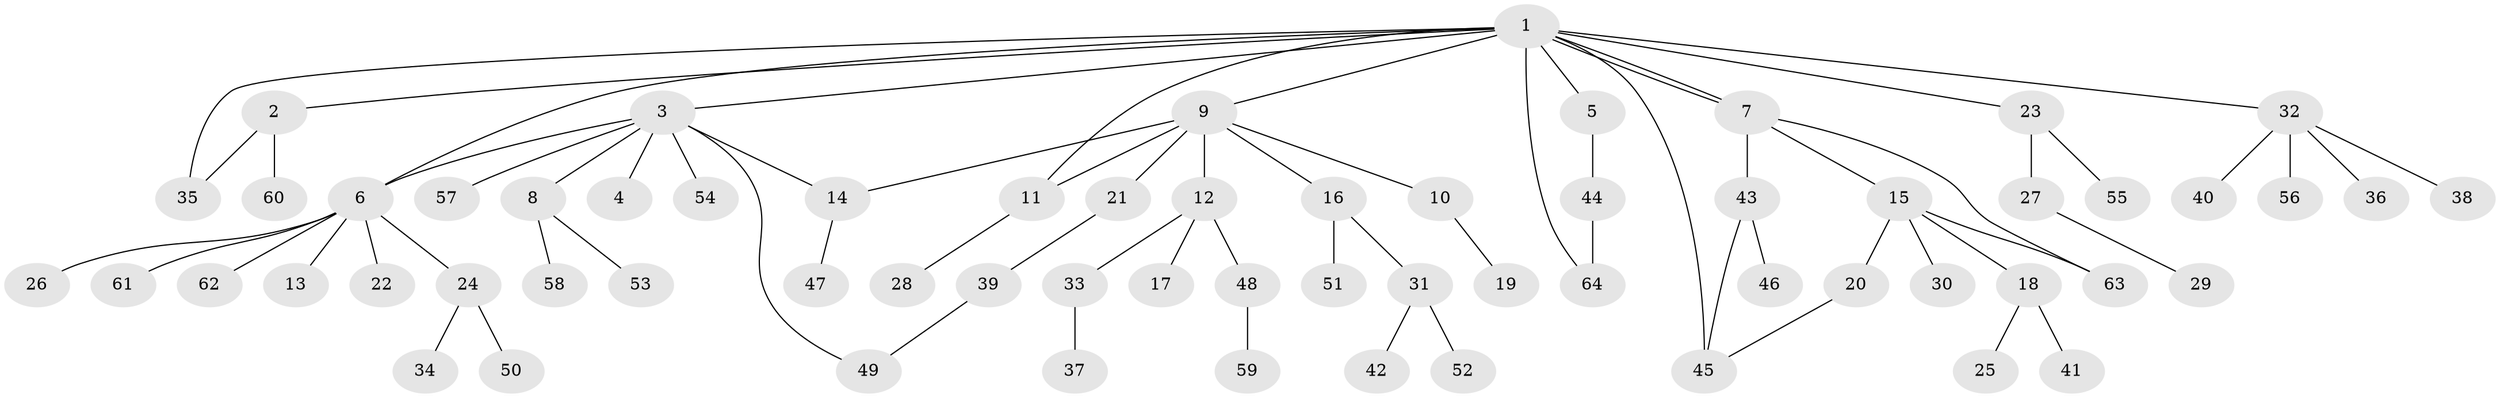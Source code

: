 // Generated by graph-tools (version 1.1) at 2025/35/03/09/25 02:35:17]
// undirected, 64 vertices, 73 edges
graph export_dot {
graph [start="1"]
  node [color=gray90,style=filled];
  1;
  2;
  3;
  4;
  5;
  6;
  7;
  8;
  9;
  10;
  11;
  12;
  13;
  14;
  15;
  16;
  17;
  18;
  19;
  20;
  21;
  22;
  23;
  24;
  25;
  26;
  27;
  28;
  29;
  30;
  31;
  32;
  33;
  34;
  35;
  36;
  37;
  38;
  39;
  40;
  41;
  42;
  43;
  44;
  45;
  46;
  47;
  48;
  49;
  50;
  51;
  52;
  53;
  54;
  55;
  56;
  57;
  58;
  59;
  60;
  61;
  62;
  63;
  64;
  1 -- 2;
  1 -- 3;
  1 -- 5;
  1 -- 6;
  1 -- 7;
  1 -- 7;
  1 -- 9;
  1 -- 11;
  1 -- 23;
  1 -- 32;
  1 -- 35;
  1 -- 45;
  1 -- 64;
  2 -- 35;
  2 -- 60;
  3 -- 4;
  3 -- 6;
  3 -- 8;
  3 -- 14;
  3 -- 49;
  3 -- 54;
  3 -- 57;
  5 -- 44;
  6 -- 13;
  6 -- 22;
  6 -- 24;
  6 -- 26;
  6 -- 61;
  6 -- 62;
  7 -- 15;
  7 -- 43;
  7 -- 63;
  8 -- 53;
  8 -- 58;
  9 -- 10;
  9 -- 11;
  9 -- 12;
  9 -- 14;
  9 -- 16;
  9 -- 21;
  10 -- 19;
  11 -- 28;
  12 -- 17;
  12 -- 33;
  12 -- 48;
  14 -- 47;
  15 -- 18;
  15 -- 20;
  15 -- 30;
  15 -- 63;
  16 -- 31;
  16 -- 51;
  18 -- 25;
  18 -- 41;
  20 -- 45;
  21 -- 39;
  23 -- 27;
  23 -- 55;
  24 -- 34;
  24 -- 50;
  27 -- 29;
  31 -- 42;
  31 -- 52;
  32 -- 36;
  32 -- 38;
  32 -- 40;
  32 -- 56;
  33 -- 37;
  39 -- 49;
  43 -- 45;
  43 -- 46;
  44 -- 64;
  48 -- 59;
}
